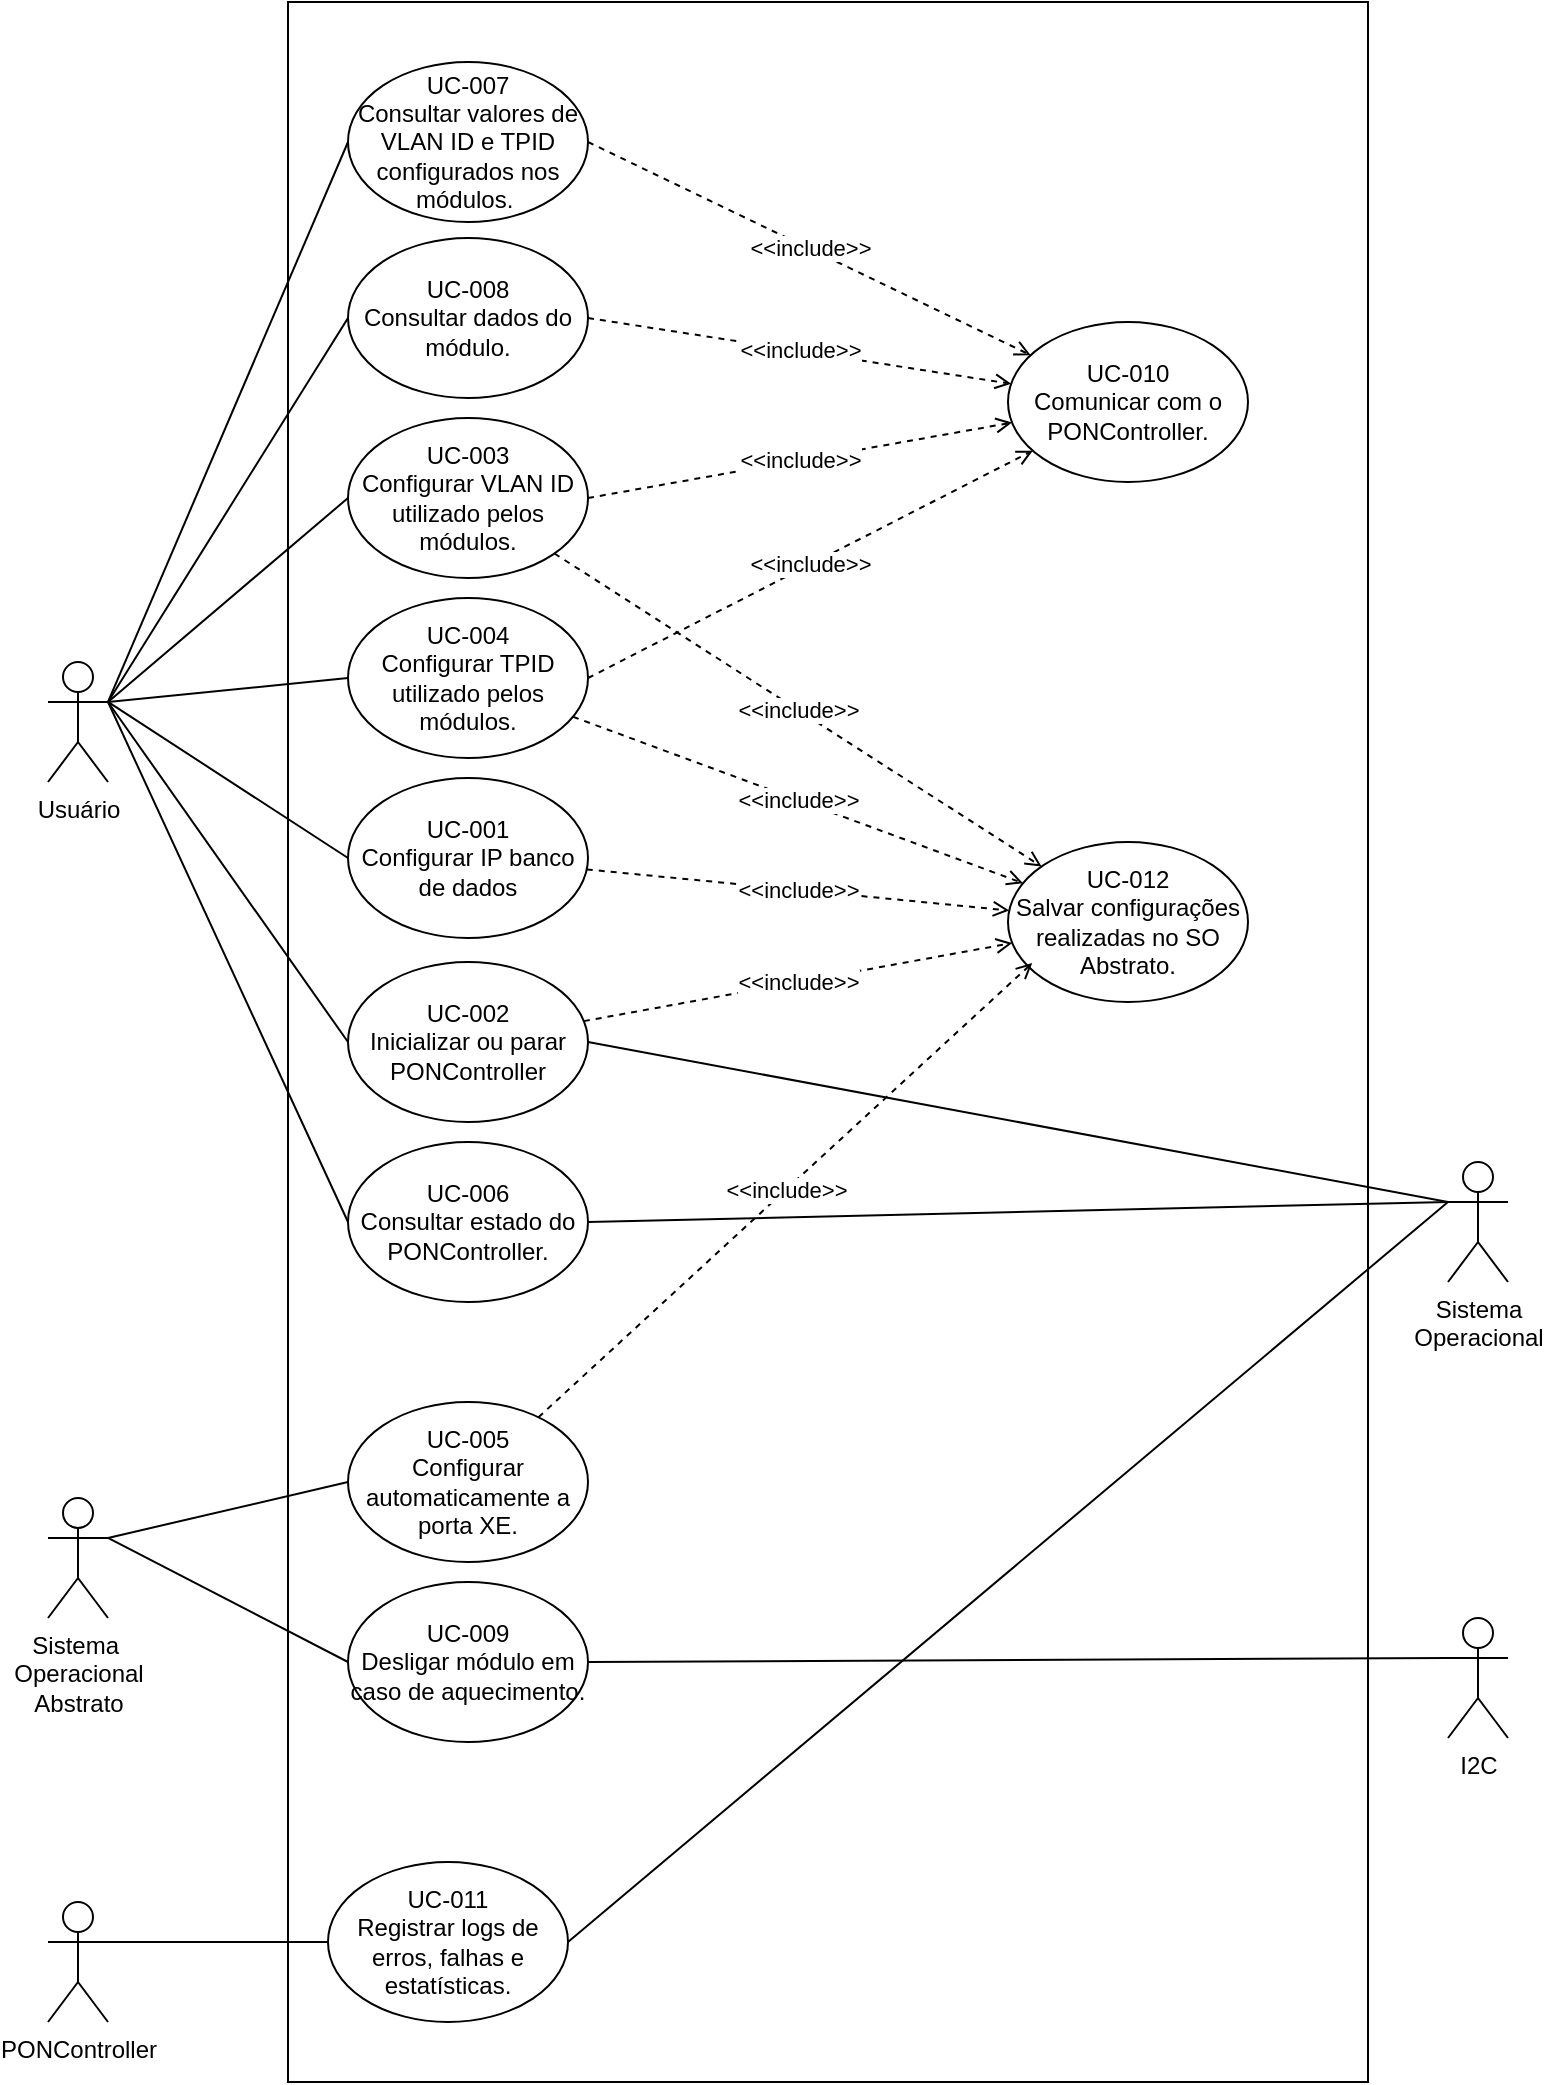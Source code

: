 <mxfile version="13.4.5" type="device"><diagram id="O5hRZlaK4d2LR9MNwYOm" name="Page-1"><mxGraphModel dx="1422" dy="780" grid="1" gridSize="10" guides="1" tooltips="1" connect="1" arrows="1" fold="1" page="1" pageScale="1" pageWidth="850" pageHeight="1100" math="0" shadow="0"><root><mxCell id="0"/><mxCell id="1" parent="0"/><mxCell id="a9juYEUZRsukjapCTyOc-2" value="" style="rounded=0;whiteSpace=wrap;html=1;fillColor=none;" parent="1" vertex="1"><mxGeometry x="160" width="540" height="1040" as="geometry"/></mxCell><mxCell id="a9juYEUZRsukjapCTyOc-3" value="Usuário&lt;br&gt;" style="shape=umlActor;verticalLabelPosition=bottom;verticalAlign=top;html=1;outlineConnect=0;fillColor=none;" parent="1" vertex="1"><mxGeometry x="40" y="330" width="30" height="60" as="geometry"/></mxCell><mxCell id="a9juYEUZRsukjapCTyOc-5" value="UC-001&lt;br&gt;Configurar IP banco de dados" style="ellipse;whiteSpace=wrap;html=1;fillColor=none;" parent="1" vertex="1"><mxGeometry x="190" y="388" width="120" height="80" as="geometry"/></mxCell><mxCell id="a9juYEUZRsukjapCTyOc-7" value="UC-002&lt;br&gt;Inicializar ou parar PONController" style="ellipse;whiteSpace=wrap;html=1;fillColor=none;" parent="1" vertex="1"><mxGeometry x="190" y="480" width="120" height="80" as="geometry"/></mxCell><mxCell id="a9juYEUZRsukjapCTyOc-9" value="UC-003&lt;br&gt;Configurar VLAN ID utilizado pelos módulos." style="ellipse;whiteSpace=wrap;html=1;fillColor=none;" parent="1" vertex="1"><mxGeometry x="190" y="208" width="120" height="80" as="geometry"/></mxCell><mxCell id="a9juYEUZRsukjapCTyOc-10" value="UC-004&lt;br&gt;Configurar TPID utilizado pelos módulos." style="ellipse;whiteSpace=wrap;html=1;fillColor=none;" parent="1" vertex="1"><mxGeometry x="190" y="298" width="120" height="80" as="geometry"/></mxCell><mxCell id="a9juYEUZRsukjapCTyOc-11" value="UC-005&lt;br&gt;Configurar automaticamente a porta XE." style="ellipse;whiteSpace=wrap;html=1;fillColor=none;" parent="1" vertex="1"><mxGeometry x="190" y="700" width="120" height="80" as="geometry"/></mxCell><mxCell id="a9juYEUZRsukjapCTyOc-12" value="UC-006&lt;br&gt;Consultar estado do PONController." style="ellipse;whiteSpace=wrap;html=1;fillColor=none;" parent="1" vertex="1"><mxGeometry x="190" y="570" width="120" height="80" as="geometry"/></mxCell><mxCell id="a9juYEUZRsukjapCTyOc-13" value="UC-007&lt;br&gt;Consultar valores de VLAN ID e TPID configurados nos módulos.&amp;nbsp;" style="ellipse;whiteSpace=wrap;html=1;fillColor=none;" parent="1" vertex="1"><mxGeometry x="190" y="30" width="120" height="80" as="geometry"/></mxCell><mxCell id="a9juYEUZRsukjapCTyOc-14" value="UC-008&lt;br&gt;Consultar dados do módulo." style="ellipse;whiteSpace=wrap;html=1;fillColor=none;" parent="1" vertex="1"><mxGeometry x="190" y="118" width="120" height="80" as="geometry"/></mxCell><mxCell id="a9juYEUZRsukjapCTyOc-15" value="UC-009&lt;br&gt;Desligar módulo em caso de aquecimento." style="ellipse;whiteSpace=wrap;html=1;fillColor=none;" parent="1" vertex="1"><mxGeometry x="190" y="790" width="120" height="80" as="geometry"/></mxCell><mxCell id="a9juYEUZRsukjapCTyOc-16" value="UC-010&lt;br&gt;Comunicar com o PONController." style="ellipse;whiteSpace=wrap;html=1;fillColor=none;" parent="1" vertex="1"><mxGeometry x="520" y="160" width="120" height="80" as="geometry"/></mxCell><mxCell id="a9juYEUZRsukjapCTyOc-22" value="Sistema&amp;nbsp;&lt;br&gt;Operacional&lt;br&gt;Abstrato" style="shape=umlActor;verticalLabelPosition=bottom;verticalAlign=top;html=1;outlineConnect=0;fillColor=none;" parent="1" vertex="1"><mxGeometry x="40" y="748" width="30" height="60" as="geometry"/></mxCell><mxCell id="a9juYEUZRsukjapCTyOc-23" value="" style="endArrow=none;html=1;exitX=1;exitY=0.333;exitDx=0;exitDy=0;exitPerimeter=0;entryX=0;entryY=0.5;entryDx=0;entryDy=0;" parent="1" source="a9juYEUZRsukjapCTyOc-3" target="a9juYEUZRsukjapCTyOc-5" edge="1"><mxGeometry width="50" height="50" relative="1" as="geometry"><mxPoint x="400" y="230" as="sourcePoint"/><mxPoint x="450" y="180" as="targetPoint"/></mxGeometry></mxCell><mxCell id="a9juYEUZRsukjapCTyOc-24" value="" style="endArrow=none;html=1;exitX=1;exitY=0.333;exitDx=0;exitDy=0;exitPerimeter=0;entryX=0;entryY=0.5;entryDx=0;entryDy=0;" parent="1" source="a9juYEUZRsukjapCTyOc-3" target="a9juYEUZRsukjapCTyOc-7" edge="1"><mxGeometry width="50" height="50" relative="1" as="geometry"><mxPoint x="400" y="230" as="sourcePoint"/><mxPoint x="450" y="180" as="targetPoint"/></mxGeometry></mxCell><mxCell id="a9juYEUZRsukjapCTyOc-26" value="" style="endArrow=none;html=1;exitX=1;exitY=0.333;exitDx=0;exitDy=0;exitPerimeter=0;entryX=0;entryY=0.5;entryDx=0;entryDy=0;" parent="1" source="a9juYEUZRsukjapCTyOc-3" target="a9juYEUZRsukjapCTyOc-10" edge="1"><mxGeometry width="50" height="50" relative="1" as="geometry"><mxPoint x="400" y="230" as="sourcePoint"/><mxPoint x="450" y="180" as="targetPoint"/></mxGeometry></mxCell><mxCell id="a9juYEUZRsukjapCTyOc-27" value="" style="endArrow=none;html=1;exitX=1;exitY=0.333;exitDx=0;exitDy=0;exitPerimeter=0;entryX=0;entryY=0.5;entryDx=0;entryDy=0;" parent="1" source="a9juYEUZRsukjapCTyOc-22" target="a9juYEUZRsukjapCTyOc-11" edge="1"><mxGeometry width="50" height="50" relative="1" as="geometry"><mxPoint x="400" y="600" as="sourcePoint"/><mxPoint x="450" y="550" as="targetPoint"/></mxGeometry></mxCell><mxCell id="a9juYEUZRsukjapCTyOc-29" value="" style="endArrow=none;html=1;exitX=1;exitY=0.333;exitDx=0;exitDy=0;exitPerimeter=0;entryX=0;entryY=0.5;entryDx=0;entryDy=0;" parent="1" source="a9juYEUZRsukjapCTyOc-3" target="a9juYEUZRsukjapCTyOc-12" edge="1"><mxGeometry width="50" height="50" relative="1" as="geometry"><mxPoint x="400" y="500" as="sourcePoint"/><mxPoint x="450" y="450" as="targetPoint"/></mxGeometry></mxCell><mxCell id="a9juYEUZRsukjapCTyOc-33" value="" style="endArrow=none;html=1;entryX=0;entryY=0.5;entryDx=0;entryDy=0;exitX=1;exitY=0.333;exitDx=0;exitDy=0;exitPerimeter=0;" parent="1" source="a9juYEUZRsukjapCTyOc-3" target="a9juYEUZRsukjapCTyOc-9" edge="1"><mxGeometry width="50" height="50" relative="1" as="geometry"><mxPoint x="400" y="550" as="sourcePoint"/><mxPoint x="450" y="500" as="targetPoint"/></mxGeometry></mxCell><mxCell id="a9juYEUZRsukjapCTyOc-34" value="" style="endArrow=none;html=1;exitX=0;exitY=0.5;exitDx=0;exitDy=0;entryX=1;entryY=0.333;entryDx=0;entryDy=0;entryPerimeter=0;" parent="1" source="a9juYEUZRsukjapCTyOc-14" target="a9juYEUZRsukjapCTyOc-3" edge="1"><mxGeometry width="50" height="50" relative="1" as="geometry"><mxPoint x="400" y="550" as="sourcePoint"/><mxPoint x="450" y="500" as="targetPoint"/></mxGeometry></mxCell><mxCell id="a9juYEUZRsukjapCTyOc-35" value="" style="endArrow=none;html=1;entryX=1;entryY=0.333;entryDx=0;entryDy=0;entryPerimeter=0;exitX=0;exitY=0.5;exitDx=0;exitDy=0;" parent="1" source="a9juYEUZRsukjapCTyOc-13" target="a9juYEUZRsukjapCTyOc-3" edge="1"><mxGeometry width="50" height="50" relative="1" as="geometry"><mxPoint x="400" y="390" as="sourcePoint"/><mxPoint x="450" y="340" as="targetPoint"/></mxGeometry></mxCell><mxCell id="a0Lf3lLIxr6huYPGRpFy-4" value="&amp;lt;&amp;lt;include&amp;gt;&amp;gt;" style="endArrow=open;html=1;dashed=1;endFill=0;exitX=1;exitY=0.5;exitDx=0;exitDy=0;" parent="1" source="a9juYEUZRsukjapCTyOc-13" target="a9juYEUZRsukjapCTyOc-16" edge="1"><mxGeometry width="50" height="50" relative="1" as="geometry"><mxPoint x="400" y="530" as="sourcePoint"/><mxPoint x="450" y="480" as="targetPoint"/></mxGeometry></mxCell><mxCell id="a0Lf3lLIxr6huYPGRpFy-5" value="&amp;lt;&amp;lt;include&amp;gt;&amp;gt;" style="endArrow=open;html=1;dashed=1;endFill=0;exitX=1;exitY=0.5;exitDx=0;exitDy=0;" parent="1" source="a9juYEUZRsukjapCTyOc-10" target="a9juYEUZRsukjapCTyOc-16" edge="1"><mxGeometry width="50" height="50" relative="1" as="geometry"><mxPoint x="482.426" y="401.716" as="sourcePoint"/><mxPoint x="550" y="360" as="targetPoint"/></mxGeometry></mxCell><mxCell id="a0Lf3lLIxr6huYPGRpFy-6" value="&amp;lt;&amp;lt;include&amp;gt;&amp;gt;" style="endArrow=open;html=1;dashed=1;endFill=0;exitX=1;exitY=0.5;exitDx=0;exitDy=0;" parent="1" source="a9juYEUZRsukjapCTyOc-9" target="a9juYEUZRsukjapCTyOc-16" edge="1"><mxGeometry width="50" height="50" relative="1" as="geometry"><mxPoint x="492.426" y="411.716" as="sourcePoint"/><mxPoint x="560" y="370" as="targetPoint"/></mxGeometry></mxCell><mxCell id="a0Lf3lLIxr6huYPGRpFy-7" value="&amp;lt;&amp;lt;include&amp;gt;&amp;gt;" style="endArrow=open;html=1;dashed=1;endFill=0;exitX=1;exitY=0.5;exitDx=0;exitDy=0;" parent="1" source="a9juYEUZRsukjapCTyOc-14" target="a9juYEUZRsukjapCTyOc-16" edge="1"><mxGeometry width="50" height="50" relative="1" as="geometry"><mxPoint x="502.426" y="421.716" as="sourcePoint"/><mxPoint x="570" y="380" as="targetPoint"/></mxGeometry></mxCell><mxCell id="a0Lf3lLIxr6huYPGRpFy-27" value="" style="endArrow=none;html=1;entryX=0;entryY=0.5;entryDx=0;entryDy=0;exitX=1;exitY=0.333;exitDx=0;exitDy=0;exitPerimeter=0;" parent="1" source="a9juYEUZRsukjapCTyOc-22" target="a9juYEUZRsukjapCTyOc-15" edge="1"><mxGeometry width="50" height="50" relative="1" as="geometry"><mxPoint x="400" y="810" as="sourcePoint"/><mxPoint x="450" y="760" as="targetPoint"/></mxGeometry></mxCell><mxCell id="EL4Y96iuGBIDpFT1l_CX-1" value="I2C" style="shape=umlActor;verticalLabelPosition=bottom;verticalAlign=top;html=1;outlineConnect=0;" parent="1" vertex="1"><mxGeometry x="740" y="808" width="30" height="60" as="geometry"/></mxCell><mxCell id="EL4Y96iuGBIDpFT1l_CX-2" value="" style="endArrow=none;html=1;exitX=1;exitY=0.5;exitDx=0;exitDy=0;entryX=0;entryY=0.333;entryDx=0;entryDy=0;entryPerimeter=0;" parent="1" source="a9juYEUZRsukjapCTyOc-15" target="EL4Y96iuGBIDpFT1l_CX-1" edge="1"><mxGeometry width="50" height="50" relative="1" as="geometry"><mxPoint x="400" y="640" as="sourcePoint"/><mxPoint x="450" y="590" as="targetPoint"/></mxGeometry></mxCell><mxCell id="EL4Y96iuGBIDpFT1l_CX-3" value="Sistema&lt;br&gt;Operacional" style="shape=umlActor;verticalLabelPosition=bottom;verticalAlign=top;html=1;outlineConnect=0;" parent="1" vertex="1"><mxGeometry x="740" y="580" width="30" height="60" as="geometry"/></mxCell><mxCell id="EL4Y96iuGBIDpFT1l_CX-4" value="" style="endArrow=none;html=1;exitX=1;exitY=0.5;exitDx=0;exitDy=0;entryX=0;entryY=0.333;entryDx=0;entryDy=0;entryPerimeter=0;" parent="1" source="a9juYEUZRsukjapCTyOc-7" target="EL4Y96iuGBIDpFT1l_CX-3" edge="1"><mxGeometry width="50" height="50" relative="1" as="geometry"><mxPoint x="400" y="480" as="sourcePoint"/><mxPoint x="450" y="430" as="targetPoint"/></mxGeometry></mxCell><mxCell id="EL4Y96iuGBIDpFT1l_CX-5" value="" style="endArrow=none;html=1;exitX=1;exitY=0.5;exitDx=0;exitDy=0;entryX=0;entryY=0.333;entryDx=0;entryDy=0;entryPerimeter=0;" parent="1" source="a9juYEUZRsukjapCTyOc-12" target="EL4Y96iuGBIDpFT1l_CX-3" edge="1"><mxGeometry width="50" height="50" relative="1" as="geometry"><mxPoint x="400" y="480" as="sourcePoint"/><mxPoint x="450" y="430" as="targetPoint"/></mxGeometry></mxCell><mxCell id="chAcdMu96yvOrDolmqc9-4" value="UC-012&lt;br&gt;Salvar configurações realizadas no SO Abstrato." style="ellipse;whiteSpace=wrap;html=1;" parent="1" vertex="1"><mxGeometry x="520" y="420" width="120" height="80" as="geometry"/></mxCell><mxCell id="chAcdMu96yvOrDolmqc9-5" value="&amp;lt;&amp;lt;include&amp;gt;&amp;gt;" style="endArrow=open;html=1;dashed=1;endFill=0;" parent="1" source="a9juYEUZRsukjapCTyOc-5" target="chAcdMu96yvOrDolmqc9-4" edge="1"><mxGeometry width="50" height="50" relative="1" as="geometry"><mxPoint x="320" y="540" as="sourcePoint"/><mxPoint x="548.735" y="379.038" as="targetPoint"/></mxGeometry></mxCell><mxCell id="chAcdMu96yvOrDolmqc9-6" value="&amp;lt;&amp;lt;include&amp;gt;&amp;gt;" style="endArrow=open;html=1;dashed=1;endFill=0;" parent="1" source="a9juYEUZRsukjapCTyOc-10" target="chAcdMu96yvOrDolmqc9-4" edge="1"><mxGeometry width="50" height="50" relative="1" as="geometry"><mxPoint x="330" y="550" as="sourcePoint"/><mxPoint x="558.735" y="389.038" as="targetPoint"/></mxGeometry></mxCell><mxCell id="chAcdMu96yvOrDolmqc9-7" value="&amp;lt;&amp;lt;include&amp;gt;&amp;gt;" style="endArrow=open;html=1;dashed=1;endFill=0;" parent="1" source="a9juYEUZRsukjapCTyOc-9" target="chAcdMu96yvOrDolmqc9-4" edge="1"><mxGeometry width="50" height="50" relative="1" as="geometry"><mxPoint x="340" y="560" as="sourcePoint"/><mxPoint x="568.735" y="399.038" as="targetPoint"/></mxGeometry></mxCell><mxCell id="chAcdMu96yvOrDolmqc9-8" value="&amp;lt;&amp;lt;include&amp;gt;&amp;gt;" style="endArrow=open;html=1;dashed=1;endFill=0;" parent="1" source="a9juYEUZRsukjapCTyOc-7" target="chAcdMu96yvOrDolmqc9-4" edge="1"><mxGeometry width="50" height="50" relative="1" as="geometry"><mxPoint x="316.205" y="452.0" as="sourcePoint"/><mxPoint x="533.778" y="506.03" as="targetPoint"/></mxGeometry></mxCell><mxCell id="chAcdMu96yvOrDolmqc9-9" value="&amp;lt;&amp;lt;include&amp;gt;&amp;gt;" style="endArrow=open;html=1;dashed=1;endFill=0;" parent="1" source="a9juYEUZRsukjapCTyOc-11" edge="1"><mxGeometry width="50" height="50" relative="1" as="geometry"><mxPoint x="317.923" y="519.565" as="sourcePoint"/><mxPoint x="532.114" y="480.525" as="targetPoint"/></mxGeometry></mxCell><mxCell id="chAcdMu96yvOrDolmqc9-11" value="PONController" style="shape=umlActor;verticalLabelPosition=bottom;verticalAlign=top;html=1;outlineConnect=0;fillColor=none;" parent="1" vertex="1"><mxGeometry x="40" y="950" width="30" height="60" as="geometry"/></mxCell><mxCell id="chAcdMu96yvOrDolmqc9-13" value="UC-011&lt;br&gt;Registrar logs de erros, falhas e estatísticas." style="ellipse;whiteSpace=wrap;html=1;" parent="1" vertex="1"><mxGeometry x="180" y="930" width="120" height="80" as="geometry"/></mxCell><mxCell id="chAcdMu96yvOrDolmqc9-14" value="" style="endArrow=none;html=1;exitX=1;exitY=0.333;exitDx=0;exitDy=0;exitPerimeter=0;entryX=0;entryY=0.5;entryDx=0;entryDy=0;" parent="1" source="chAcdMu96yvOrDolmqc9-11" target="chAcdMu96yvOrDolmqc9-13" edge="1"><mxGeometry width="50" height="50" relative="1" as="geometry"><mxPoint x="400" y="820" as="sourcePoint"/><mxPoint x="450" y="770" as="targetPoint"/></mxGeometry></mxCell><mxCell id="chAcdMu96yvOrDolmqc9-15" value="" style="endArrow=none;html=1;exitX=1;exitY=0.5;exitDx=0;exitDy=0;entryX=0;entryY=0.333;entryDx=0;entryDy=0;entryPerimeter=0;" parent="1" source="chAcdMu96yvOrDolmqc9-13" target="EL4Y96iuGBIDpFT1l_CX-3" edge="1"><mxGeometry width="50" height="50" relative="1" as="geometry"><mxPoint x="400" y="820" as="sourcePoint"/><mxPoint x="450" y="770" as="targetPoint"/></mxGeometry></mxCell></root></mxGraphModel></diagram></mxfile>